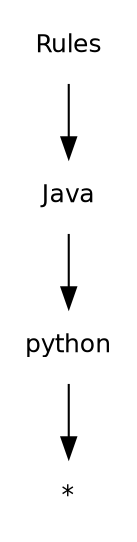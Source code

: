 digraph all_rules {
  rankdir = TB;

  node [shape=plaintext, fontname=Helvetica, fontsize=12];
  edge [fontname="Helvetica"];

  rules [label="Rules"];
  java [label="Java"];
  DONE [label="*"];

  rules -> java;
  subgraph builtins {
    fontname = Helvetica;
    fontsize = 10;
    fontcolor = gray60;
    label = "Built-in Rules";
    style = filled;
    color = whitesmoke;
    java -> python;
  }

  python -> DONE;
}
